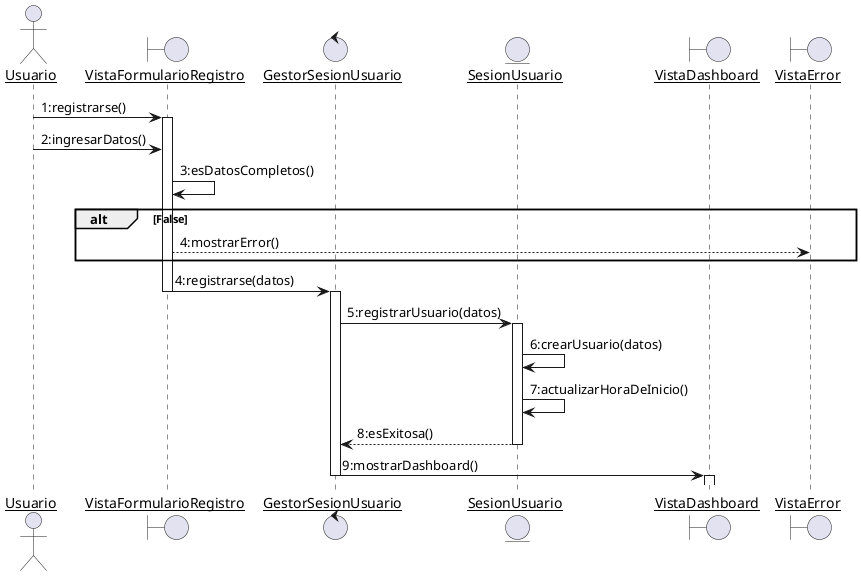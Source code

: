 @startuml DiagramaDeSecuenciaRegistrarse
skinparam sequenceParticipant underline

actor Usuario
boundary VistaFormularioRegistro
control GestorSesionUsuario
entity SesionUsuario
boundary VistaDashboard
boundary VistaError


Usuario -> VistaFormularioRegistro : 1:registrarse()
activate VistaFormularioRegistro
Usuario -> VistaFormularioRegistro : 2:ingresarDatos()
VistaFormularioRegistro -> VistaFormularioRegistro : 3:esDatosCompletos()
alt False
VistaFormularioRegistro --> VistaError: 4:mostrarError()
end
VistaFormularioRegistro -> GestorSesionUsuario : 4:registrarse(datos)
deactivate VistaFormularioRegistro
activate GestorSesionUsuario
GestorSesionUsuario -> SesionUsuario : 5:registrarUsuario(datos)
activate SesionUsuario
SesionUsuario -> SesionUsuario : 6:crearUsuario(datos)
SesionUsuario -> SesionUsuario : 7:actualizarHoraDeInicio()
SesionUsuario --> GestorSesionUsuario : 8:esExitosa()
deactivate SesionUsuario
GestorSesionUsuario -> VistaDashboard : 9:mostrarDashboard()
deactivate GestorSesionUsuario
activate VistaDashboard
deactivate VistaDashboard


@enduml